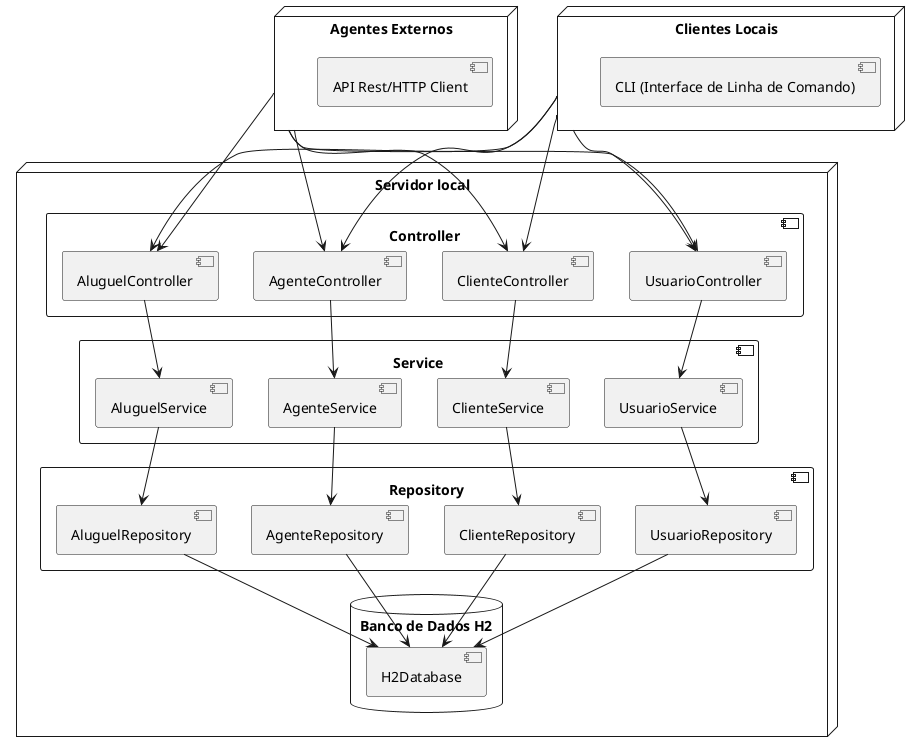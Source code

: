 @startuml
node "Servidor local" {
    component "Controller" {
        [UsuarioController] 
        [ClienteController]
        [AgenteController]
        [AluguelController]
    }

    component "Service" {
        [UsuarioService] 
        [ClienteService]
        [AgenteService]
        [AluguelService]
    }

    component "Repository" {
        [UsuarioRepository]
        [ClienteRepository]
        [AgenteRepository]
        [AluguelRepository]
    }


    database "Banco de Dados H2" {
        [H2Database]
    }
}

node "Agentes Externos" {
    [API Rest/HTTP Client]
}

node "Clientes Locais" {
    [CLI (Interface de Linha de Comando)]
}

"Agentes Externos" --> UsuarioController
"Agentes Externos" --> ClienteController
"Agentes Externos" --> AgenteController
"Agentes Externos" --> AluguelController

"Clientes Locais" --> UsuarioController
"Clientes Locais" --> ClienteController
"Clientes Locais" --> AgenteController
"Clientes Locais" --> AluguelController

UsuarioController --> UsuarioService
ClienteController --> ClienteService
AgenteController --> AgenteService
AluguelController --> AluguelService

UsuarioService --> UsuarioRepository
ClienteService --> ClienteRepository
AgenteService --> AgenteRepository
AluguelService --> AluguelRepository

UsuarioRepository --> H2Database
ClienteRepository --> H2Database
AgenteRepository --> H2Database
AluguelRepository --> H2Database
@enduml
